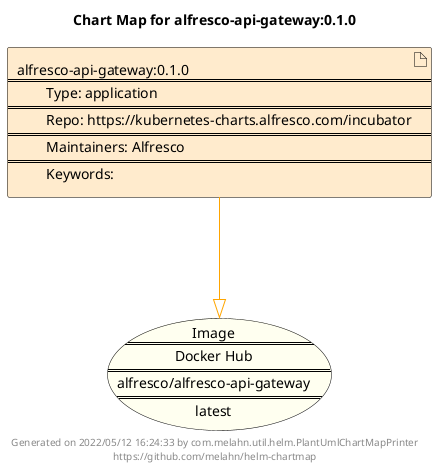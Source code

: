 @startuml
skinparam linetype ortho
skinparam backgroundColor white
skinparam usecaseBorderColor black
skinparam usecaseArrowColor LightSlateGray
skinparam artifactBorderColor black
skinparam artifactArrowColor LightSlateGray

title Chart Map for alfresco-api-gateway:0.1.0

'There is one referenced Helm Chart
artifact "alfresco-api-gateway:0.1.0\n====\n\tType: application\n====\n\tRepo: https://kubernetes-charts.alfresco.com/incubator\n====\n\tMaintainers: Alfresco\n====\n\tKeywords: " as alfresco_api_gateway_0_1_0 #BlanchedAlmond

'There is one referenced Docker Image
usecase "Image\n====\nDocker Hub\n====\nalfresco/alfresco-api-gateway\n====\nlatest" as alfresco_alfresco_api_gateway_latest #Ivory

'Chart Dependencies
alfresco_api_gateway_0_1_0--[#orange]-|>alfresco_alfresco_api_gateway_latest

center footer Generated on 2022/05/12 16:24:33 by com.melahn.util.helm.PlantUmlChartMapPrinter\nhttps://github.com/melahn/helm-chartmap
@enduml
